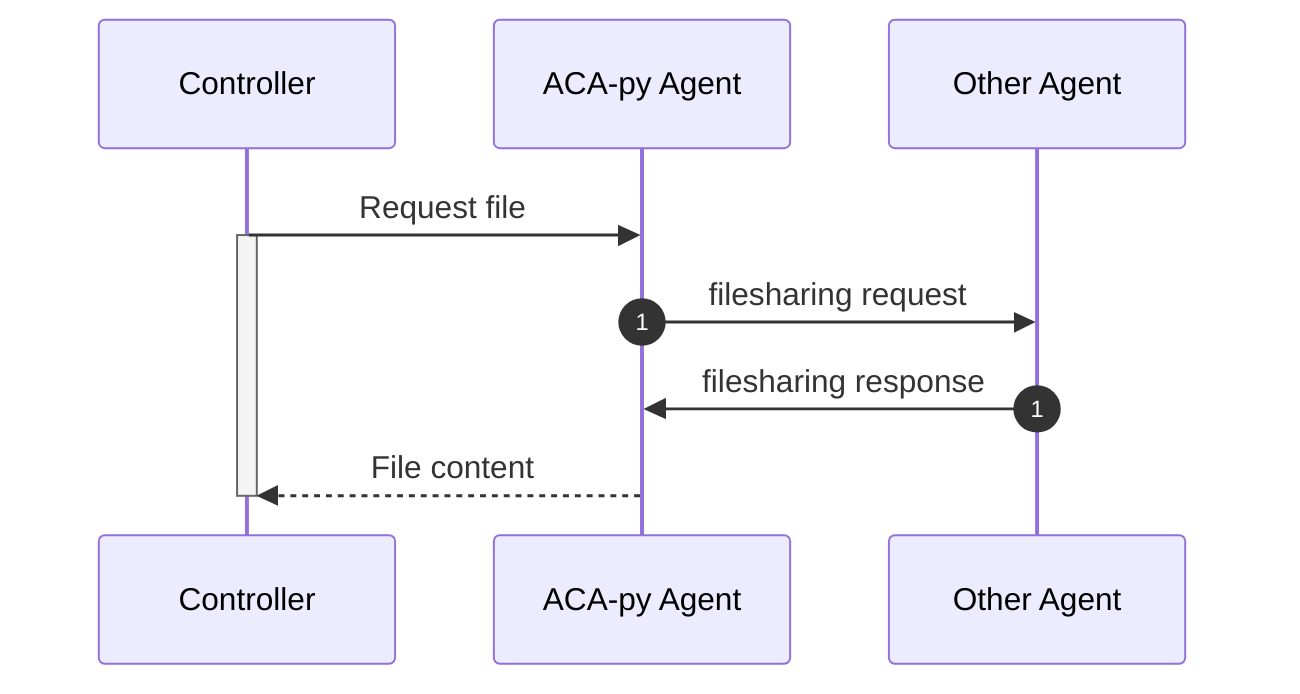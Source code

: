 sequenceDiagram
    participant controller as Controller
    participant alice as ACA-py Agent
    participant bob as Other Agent
    
    controller->>alice: Request file
    activate controller
    
    autonumber 1
    alice->>bob: filesharing request
    autonumber 1
    bob->>alice: filesharing response
    autonumber off
    
    alice-->>controller: File content
    deactivate controller